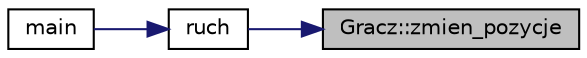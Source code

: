 digraph "Gracz::zmien_pozycje"
{
 // LATEX_PDF_SIZE
  edge [fontname="Helvetica",fontsize="10",labelfontname="Helvetica",labelfontsize="10"];
  node [fontname="Helvetica",fontsize="10",shape=record];
  rankdir="RL";
  Node1 [label="Gracz::zmien_pozycje",height=0.2,width=0.4,color="black", fillcolor="grey75", style="filled", fontcolor="black",tooltip="zmienia pozycje gracza o podana odleglosc"];
  Node1 -> Node2 [dir="back",color="midnightblue",fontsize="10",style="solid"];
  Node2 [label="ruch",height=0.2,width=0.4,color="black", fillcolor="white", style="filled",URL="$funkcje_8cpp.html#a695a5f91578fbf8cbafe31c109364d06",tooltip=" "];
  Node2 -> Node3 [dir="back",color="midnightblue",fontsize="10",style="solid"];
  Node3 [label="main",height=0.2,width=0.4,color="black", fillcolor="white", style="filled",URL="$main_8cpp.html#ae66f6b31b5ad750f1fe042a706a4e3d4",tooltip=" "];
}
